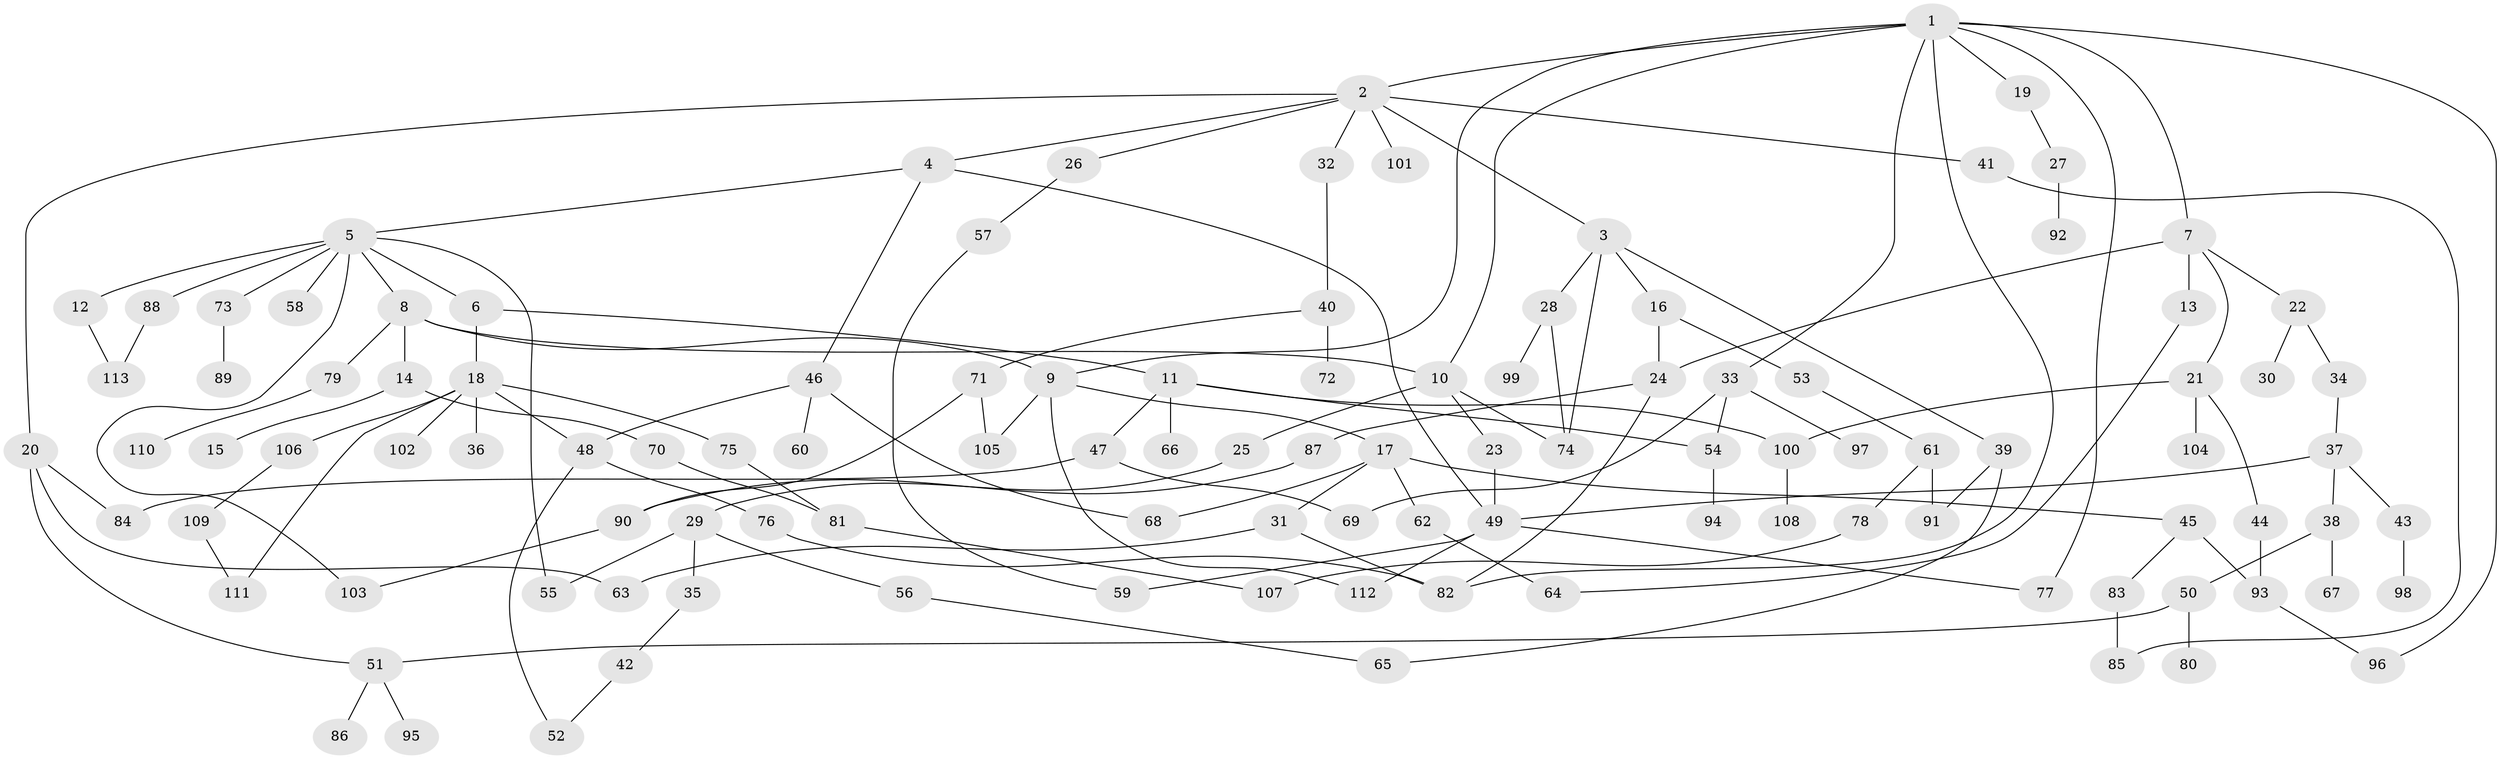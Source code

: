// coarse degree distribution, {9: 0.02666666666666667, 10: 0.013333333333333334, 5: 0.09333333333333334, 4: 0.09333333333333334, 3: 0.2, 2: 0.36, 6: 0.02666666666666667, 1: 0.18666666666666668}
// Generated by graph-tools (version 1.1) at 2025/51/02/27/25 19:51:36]
// undirected, 113 vertices, 148 edges
graph export_dot {
graph [start="1"]
  node [color=gray90,style=filled];
  1;
  2;
  3;
  4;
  5;
  6;
  7;
  8;
  9;
  10;
  11;
  12;
  13;
  14;
  15;
  16;
  17;
  18;
  19;
  20;
  21;
  22;
  23;
  24;
  25;
  26;
  27;
  28;
  29;
  30;
  31;
  32;
  33;
  34;
  35;
  36;
  37;
  38;
  39;
  40;
  41;
  42;
  43;
  44;
  45;
  46;
  47;
  48;
  49;
  50;
  51;
  52;
  53;
  54;
  55;
  56;
  57;
  58;
  59;
  60;
  61;
  62;
  63;
  64;
  65;
  66;
  67;
  68;
  69;
  70;
  71;
  72;
  73;
  74;
  75;
  76;
  77;
  78;
  79;
  80;
  81;
  82;
  83;
  84;
  85;
  86;
  87;
  88;
  89;
  90;
  91;
  92;
  93;
  94;
  95;
  96;
  97;
  98;
  99;
  100;
  101;
  102;
  103;
  104;
  105;
  106;
  107;
  108;
  109;
  110;
  111;
  112;
  113;
  1 -- 2;
  1 -- 7;
  1 -- 9;
  1 -- 19;
  1 -- 33;
  1 -- 77;
  1 -- 96;
  1 -- 10;
  1 -- 82;
  2 -- 3;
  2 -- 4;
  2 -- 20;
  2 -- 26;
  2 -- 32;
  2 -- 41;
  2 -- 101;
  3 -- 16;
  3 -- 28;
  3 -- 39;
  3 -- 74;
  4 -- 5;
  4 -- 46;
  4 -- 49;
  5 -- 6;
  5 -- 8;
  5 -- 12;
  5 -- 55;
  5 -- 58;
  5 -- 73;
  5 -- 88;
  5 -- 103;
  6 -- 11;
  6 -- 18;
  7 -- 13;
  7 -- 21;
  7 -- 22;
  7 -- 24;
  8 -- 10;
  8 -- 14;
  8 -- 79;
  8 -- 9;
  9 -- 17;
  9 -- 105;
  9 -- 112;
  10 -- 23;
  10 -- 25;
  10 -- 74;
  11 -- 47;
  11 -- 54;
  11 -- 66;
  11 -- 100;
  12 -- 113;
  13 -- 64;
  14 -- 15;
  14 -- 70;
  16 -- 24;
  16 -- 53;
  17 -- 31;
  17 -- 45;
  17 -- 62;
  17 -- 68;
  18 -- 36;
  18 -- 75;
  18 -- 102;
  18 -- 106;
  18 -- 111;
  18 -- 48;
  19 -- 27;
  20 -- 63;
  20 -- 51;
  20 -- 84;
  21 -- 44;
  21 -- 104;
  21 -- 100;
  22 -- 30;
  22 -- 34;
  23 -- 49;
  24 -- 82;
  24 -- 87;
  25 -- 29;
  26 -- 57;
  27 -- 92;
  28 -- 99;
  28 -- 74;
  29 -- 35;
  29 -- 56;
  29 -- 55;
  31 -- 63;
  31 -- 82;
  32 -- 40;
  33 -- 97;
  33 -- 69;
  33 -- 54;
  34 -- 37;
  35 -- 42;
  37 -- 38;
  37 -- 43;
  37 -- 49;
  38 -- 50;
  38 -- 67;
  39 -- 65;
  39 -- 91;
  40 -- 71;
  40 -- 72;
  41 -- 85;
  42 -- 52;
  43 -- 98;
  44 -- 93;
  45 -- 83;
  45 -- 93;
  46 -- 48;
  46 -- 60;
  46 -- 68;
  47 -- 69;
  47 -- 84;
  48 -- 76;
  48 -- 52;
  49 -- 112;
  49 -- 59;
  49 -- 77;
  50 -- 51;
  50 -- 80;
  51 -- 86;
  51 -- 95;
  53 -- 61;
  54 -- 94;
  56 -- 65;
  57 -- 59;
  61 -- 78;
  61 -- 91;
  62 -- 64;
  70 -- 81;
  71 -- 105;
  71 -- 90;
  73 -- 89;
  75 -- 81;
  76 -- 82;
  78 -- 107;
  79 -- 110;
  81 -- 107;
  83 -- 85;
  87 -- 90;
  88 -- 113;
  90 -- 103;
  93 -- 96;
  100 -- 108;
  106 -- 109;
  109 -- 111;
}

